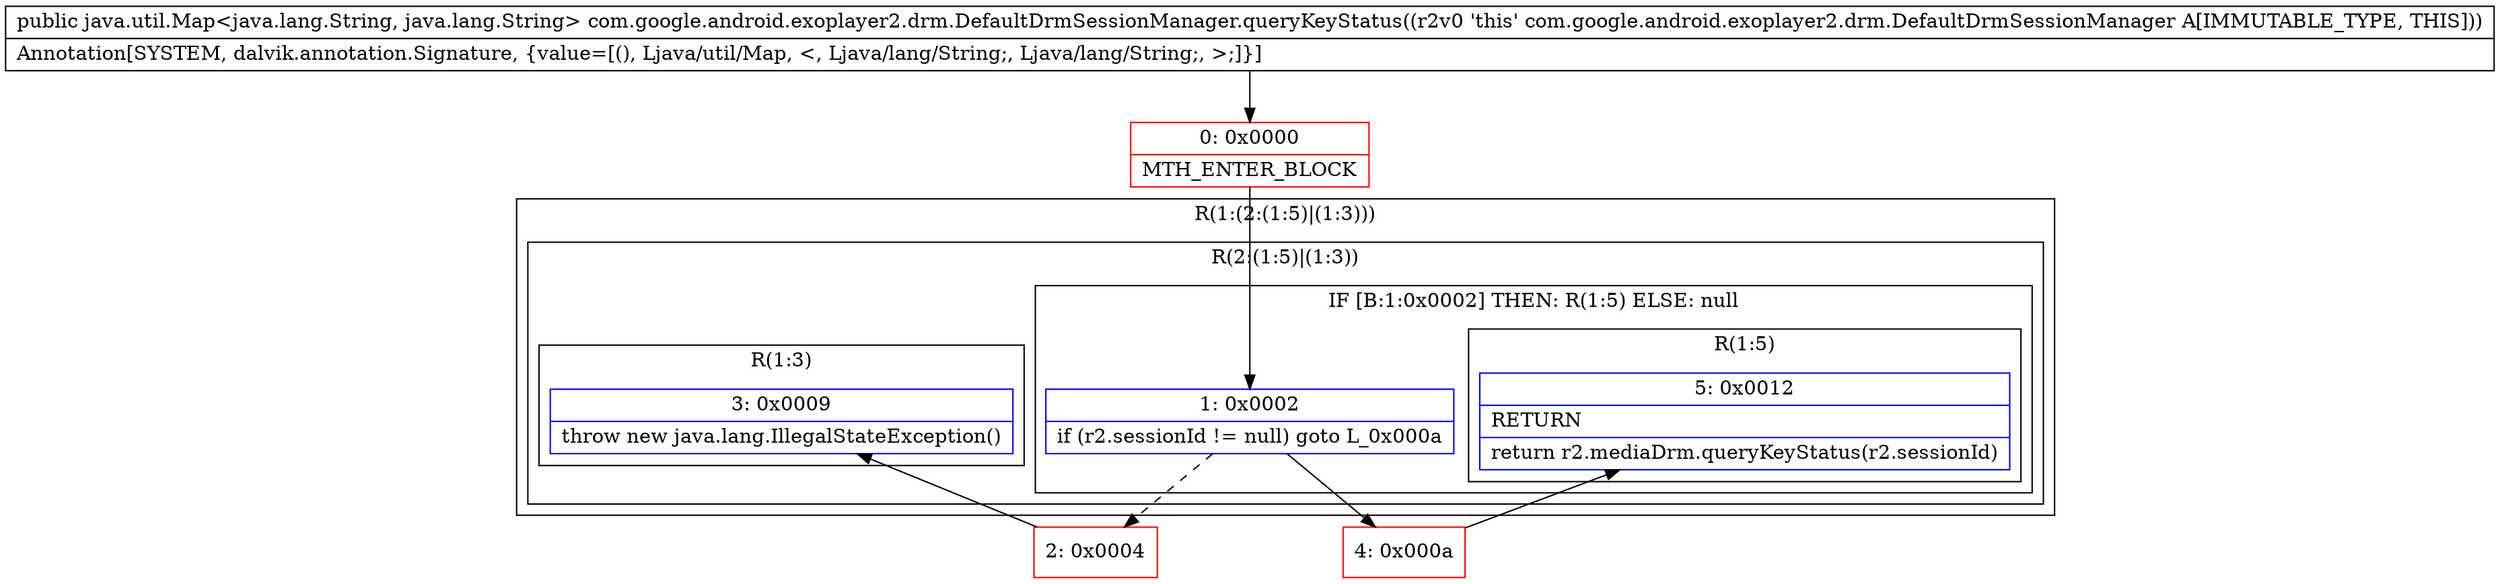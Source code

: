 digraph "CFG forcom.google.android.exoplayer2.drm.DefaultDrmSessionManager.queryKeyStatus()Ljava\/util\/Map;" {
subgraph cluster_Region_812696901 {
label = "R(1:(2:(1:5)|(1:3)))";
node [shape=record,color=blue];
subgraph cluster_Region_970421349 {
label = "R(2:(1:5)|(1:3))";
node [shape=record,color=blue];
subgraph cluster_IfRegion_963538564 {
label = "IF [B:1:0x0002] THEN: R(1:5) ELSE: null";
node [shape=record,color=blue];
Node_1 [shape=record,label="{1\:\ 0x0002|if (r2.sessionId != null) goto L_0x000a\l}"];
subgraph cluster_Region_3890702 {
label = "R(1:5)";
node [shape=record,color=blue];
Node_5 [shape=record,label="{5\:\ 0x0012|RETURN\l|return r2.mediaDrm.queryKeyStatus(r2.sessionId)\l}"];
}
}
subgraph cluster_Region_920119713 {
label = "R(1:3)";
node [shape=record,color=blue];
Node_3 [shape=record,label="{3\:\ 0x0009|throw new java.lang.IllegalStateException()\l}"];
}
}
}
Node_0 [shape=record,color=red,label="{0\:\ 0x0000|MTH_ENTER_BLOCK\l}"];
Node_2 [shape=record,color=red,label="{2\:\ 0x0004}"];
Node_4 [shape=record,color=red,label="{4\:\ 0x000a}"];
MethodNode[shape=record,label="{public java.util.Map\<java.lang.String, java.lang.String\> com.google.android.exoplayer2.drm.DefaultDrmSessionManager.queryKeyStatus((r2v0 'this' com.google.android.exoplayer2.drm.DefaultDrmSessionManager A[IMMUTABLE_TYPE, THIS]))  | Annotation[SYSTEM, dalvik.annotation.Signature, \{value=[(), Ljava\/util\/Map, \<, Ljava\/lang\/String;, Ljava\/lang\/String;, \>;]\}]\l}"];
MethodNode -> Node_0;
Node_1 -> Node_2[style=dashed];
Node_1 -> Node_4;
Node_0 -> Node_1;
Node_2 -> Node_3;
Node_4 -> Node_5;
}

